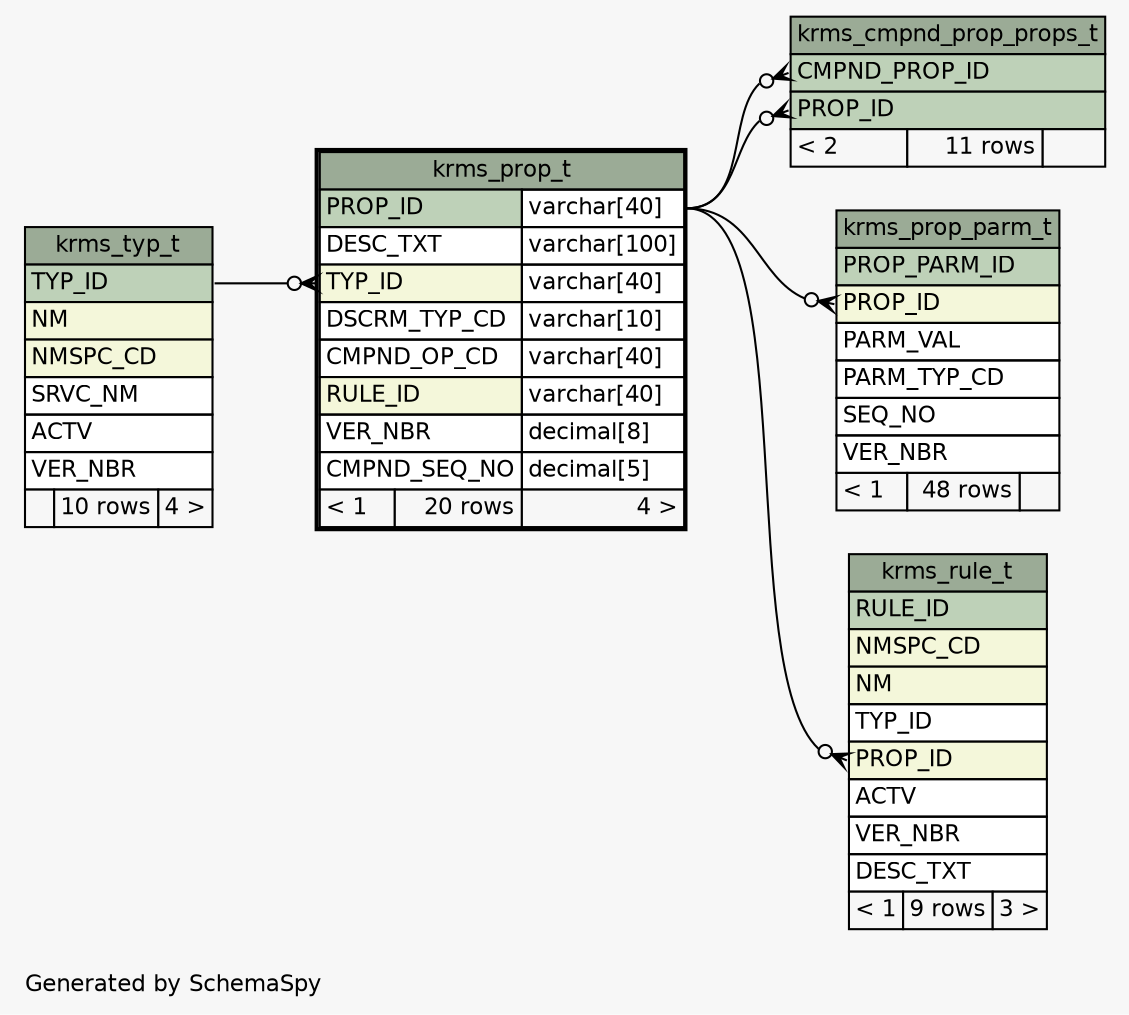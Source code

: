 // dot 2.28.0 on Mac OS X 10.7.2
// SchemaSpy rev 590
digraph "oneDegreeRelationshipsDiagram" {
  graph [
    rankdir="RL"
    bgcolor="#f7f7f7"
    label="\nGenerated by SchemaSpy"
    labeljust="l"
    nodesep="0.18"
    ranksep="0.46"
    fontname="Helvetica"
    fontsize="11"
  ];
  node [
    fontname="Helvetica"
    fontsize="11"
    shape="plaintext"
  ];
  edge [
    arrowsize="0.8"
  ];
  "krms_cmpnd_prop_props_t":"CMPND_PROP_ID":w -> "krms_prop_t":"PROP_ID.type":e [arrowhead=none dir=back arrowtail=crowodot];
  "krms_cmpnd_prop_props_t":"PROP_ID":w -> "krms_prop_t":"PROP_ID.type":e [arrowhead=none dir=back arrowtail=crowodot];
  "krms_prop_parm_t":"PROP_ID":w -> "krms_prop_t":"PROP_ID.type":e [arrowhead=none dir=back arrowtail=crowodot];
  "krms_prop_t":"TYP_ID":w -> "krms_typ_t":"TYP_ID":e [arrowhead=none dir=back arrowtail=crowodot];
  "krms_rule_t":"PROP_ID":w -> "krms_prop_t":"PROP_ID.type":e [arrowhead=none dir=back arrowtail=crowodot];
  "krms_cmpnd_prop_props_t" [
    label=<
    <TABLE BORDER="0" CELLBORDER="1" CELLSPACING="0" BGCOLOR="#ffffff">
      <TR><TD COLSPAN="3" BGCOLOR="#9bab96" ALIGN="CENTER">krms_cmpnd_prop_props_t</TD></TR>
      <TR><TD PORT="CMPND_PROP_ID" COLSPAN="3" BGCOLOR="#bed1b8" ALIGN="LEFT">CMPND_PROP_ID</TD></TR>
      <TR><TD PORT="PROP_ID" COLSPAN="3" BGCOLOR="#bed1b8" ALIGN="LEFT">PROP_ID</TD></TR>
      <TR><TD ALIGN="LEFT" BGCOLOR="#f7f7f7">&lt; 2</TD><TD ALIGN="RIGHT" BGCOLOR="#f7f7f7">11 rows</TD><TD ALIGN="RIGHT" BGCOLOR="#f7f7f7">  </TD></TR>
    </TABLE>>
    URL="krms_cmpnd_prop_props_t.html"
    tooltip="krms_cmpnd_prop_props_t"
  ];
  "krms_prop_parm_t" [
    label=<
    <TABLE BORDER="0" CELLBORDER="1" CELLSPACING="0" BGCOLOR="#ffffff">
      <TR><TD COLSPAN="3" BGCOLOR="#9bab96" ALIGN="CENTER">krms_prop_parm_t</TD></TR>
      <TR><TD PORT="PROP_PARM_ID" COLSPAN="3" BGCOLOR="#bed1b8" ALIGN="LEFT">PROP_PARM_ID</TD></TR>
      <TR><TD PORT="PROP_ID" COLSPAN="3" BGCOLOR="#f4f7da" ALIGN="LEFT">PROP_ID</TD></TR>
      <TR><TD PORT="PARM_VAL" COLSPAN="3" ALIGN="LEFT">PARM_VAL</TD></TR>
      <TR><TD PORT="PARM_TYP_CD" COLSPAN="3" ALIGN="LEFT">PARM_TYP_CD</TD></TR>
      <TR><TD PORT="SEQ_NO" COLSPAN="3" ALIGN="LEFT">SEQ_NO</TD></TR>
      <TR><TD PORT="VER_NBR" COLSPAN="3" ALIGN="LEFT">VER_NBR</TD></TR>
      <TR><TD ALIGN="LEFT" BGCOLOR="#f7f7f7">&lt; 1</TD><TD ALIGN="RIGHT" BGCOLOR="#f7f7f7">48 rows</TD><TD ALIGN="RIGHT" BGCOLOR="#f7f7f7">  </TD></TR>
    </TABLE>>
    URL="krms_prop_parm_t.html"
    tooltip="krms_prop_parm_t"
  ];
  "krms_prop_t" [
    label=<
    <TABLE BORDER="2" CELLBORDER="1" CELLSPACING="0" BGCOLOR="#ffffff">
      <TR><TD COLSPAN="3" BGCOLOR="#9bab96" ALIGN="CENTER">krms_prop_t</TD></TR>
      <TR><TD PORT="PROP_ID" COLSPAN="2" BGCOLOR="#bed1b8" ALIGN="LEFT">PROP_ID</TD><TD PORT="PROP_ID.type" ALIGN="LEFT">varchar[40]</TD></TR>
      <TR><TD PORT="DESC_TXT" COLSPAN="2" ALIGN="LEFT">DESC_TXT</TD><TD PORT="DESC_TXT.type" ALIGN="LEFT">varchar[100]</TD></TR>
      <TR><TD PORT="TYP_ID" COLSPAN="2" BGCOLOR="#f4f7da" ALIGN="LEFT">TYP_ID</TD><TD PORT="TYP_ID.type" ALIGN="LEFT">varchar[40]</TD></TR>
      <TR><TD PORT="DSCRM_TYP_CD" COLSPAN="2" ALIGN="LEFT">DSCRM_TYP_CD</TD><TD PORT="DSCRM_TYP_CD.type" ALIGN="LEFT">varchar[10]</TD></TR>
      <TR><TD PORT="CMPND_OP_CD" COLSPAN="2" ALIGN="LEFT">CMPND_OP_CD</TD><TD PORT="CMPND_OP_CD.type" ALIGN="LEFT">varchar[40]</TD></TR>
      <TR><TD PORT="RULE_ID" COLSPAN="2" BGCOLOR="#f4f7da" ALIGN="LEFT">RULE_ID</TD><TD PORT="RULE_ID.type" ALIGN="LEFT">varchar[40]</TD></TR>
      <TR><TD PORT="VER_NBR" COLSPAN="2" ALIGN="LEFT">VER_NBR</TD><TD PORT="VER_NBR.type" ALIGN="LEFT">decimal[8]</TD></TR>
      <TR><TD PORT="CMPND_SEQ_NO" COLSPAN="2" ALIGN="LEFT">CMPND_SEQ_NO</TD><TD PORT="CMPND_SEQ_NO.type" ALIGN="LEFT">decimal[5]</TD></TR>
      <TR><TD ALIGN="LEFT" BGCOLOR="#f7f7f7">&lt; 1</TD><TD ALIGN="RIGHT" BGCOLOR="#f7f7f7">20 rows</TD><TD ALIGN="RIGHT" BGCOLOR="#f7f7f7">4 &gt;</TD></TR>
    </TABLE>>
    URL="krms_prop_t.html"
    tooltip="krms_prop_t"
  ];
  "krms_rule_t" [
    label=<
    <TABLE BORDER="0" CELLBORDER="1" CELLSPACING="0" BGCOLOR="#ffffff">
      <TR><TD COLSPAN="3" BGCOLOR="#9bab96" ALIGN="CENTER">krms_rule_t</TD></TR>
      <TR><TD PORT="RULE_ID" COLSPAN="3" BGCOLOR="#bed1b8" ALIGN="LEFT">RULE_ID</TD></TR>
      <TR><TD PORT="NMSPC_CD" COLSPAN="3" BGCOLOR="#f4f7da" ALIGN="LEFT">NMSPC_CD</TD></TR>
      <TR><TD PORT="NM" COLSPAN="3" BGCOLOR="#f4f7da" ALIGN="LEFT">NM</TD></TR>
      <TR><TD PORT="TYP_ID" COLSPAN="3" ALIGN="LEFT">TYP_ID</TD></TR>
      <TR><TD PORT="PROP_ID" COLSPAN="3" BGCOLOR="#f4f7da" ALIGN="LEFT">PROP_ID</TD></TR>
      <TR><TD PORT="ACTV" COLSPAN="3" ALIGN="LEFT">ACTV</TD></TR>
      <TR><TD PORT="VER_NBR" COLSPAN="3" ALIGN="LEFT">VER_NBR</TD></TR>
      <TR><TD PORT="DESC_TXT" COLSPAN="3" ALIGN="LEFT">DESC_TXT</TD></TR>
      <TR><TD ALIGN="LEFT" BGCOLOR="#f7f7f7">&lt; 1</TD><TD ALIGN="RIGHT" BGCOLOR="#f7f7f7">9 rows</TD><TD ALIGN="RIGHT" BGCOLOR="#f7f7f7">3 &gt;</TD></TR>
    </TABLE>>
    URL="krms_rule_t.html"
    tooltip="krms_rule_t"
  ];
  "krms_typ_t" [
    label=<
    <TABLE BORDER="0" CELLBORDER="1" CELLSPACING="0" BGCOLOR="#ffffff">
      <TR><TD COLSPAN="3" BGCOLOR="#9bab96" ALIGN="CENTER">krms_typ_t</TD></TR>
      <TR><TD PORT="TYP_ID" COLSPAN="3" BGCOLOR="#bed1b8" ALIGN="LEFT">TYP_ID</TD></TR>
      <TR><TD PORT="NM" COLSPAN="3" BGCOLOR="#f4f7da" ALIGN="LEFT">NM</TD></TR>
      <TR><TD PORT="NMSPC_CD" COLSPAN="3" BGCOLOR="#f4f7da" ALIGN="LEFT">NMSPC_CD</TD></TR>
      <TR><TD PORT="SRVC_NM" COLSPAN="3" ALIGN="LEFT">SRVC_NM</TD></TR>
      <TR><TD PORT="ACTV" COLSPAN="3" ALIGN="LEFT">ACTV</TD></TR>
      <TR><TD PORT="VER_NBR" COLSPAN="3" ALIGN="LEFT">VER_NBR</TD></TR>
      <TR><TD ALIGN="LEFT" BGCOLOR="#f7f7f7">  </TD><TD ALIGN="RIGHT" BGCOLOR="#f7f7f7">10 rows</TD><TD ALIGN="RIGHT" BGCOLOR="#f7f7f7">4 &gt;</TD></TR>
    </TABLE>>
    URL="krms_typ_t.html"
    tooltip="krms_typ_t"
  ];
}
